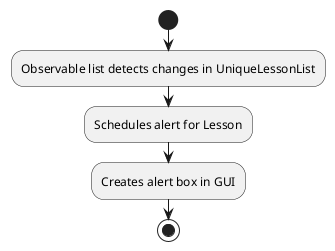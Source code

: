 @startuml
start
:Observable list detects changes in UniqueLessonList;
:Schedules alert for Lesson;
:Creates alert box in GUI;
stop
@enduml
